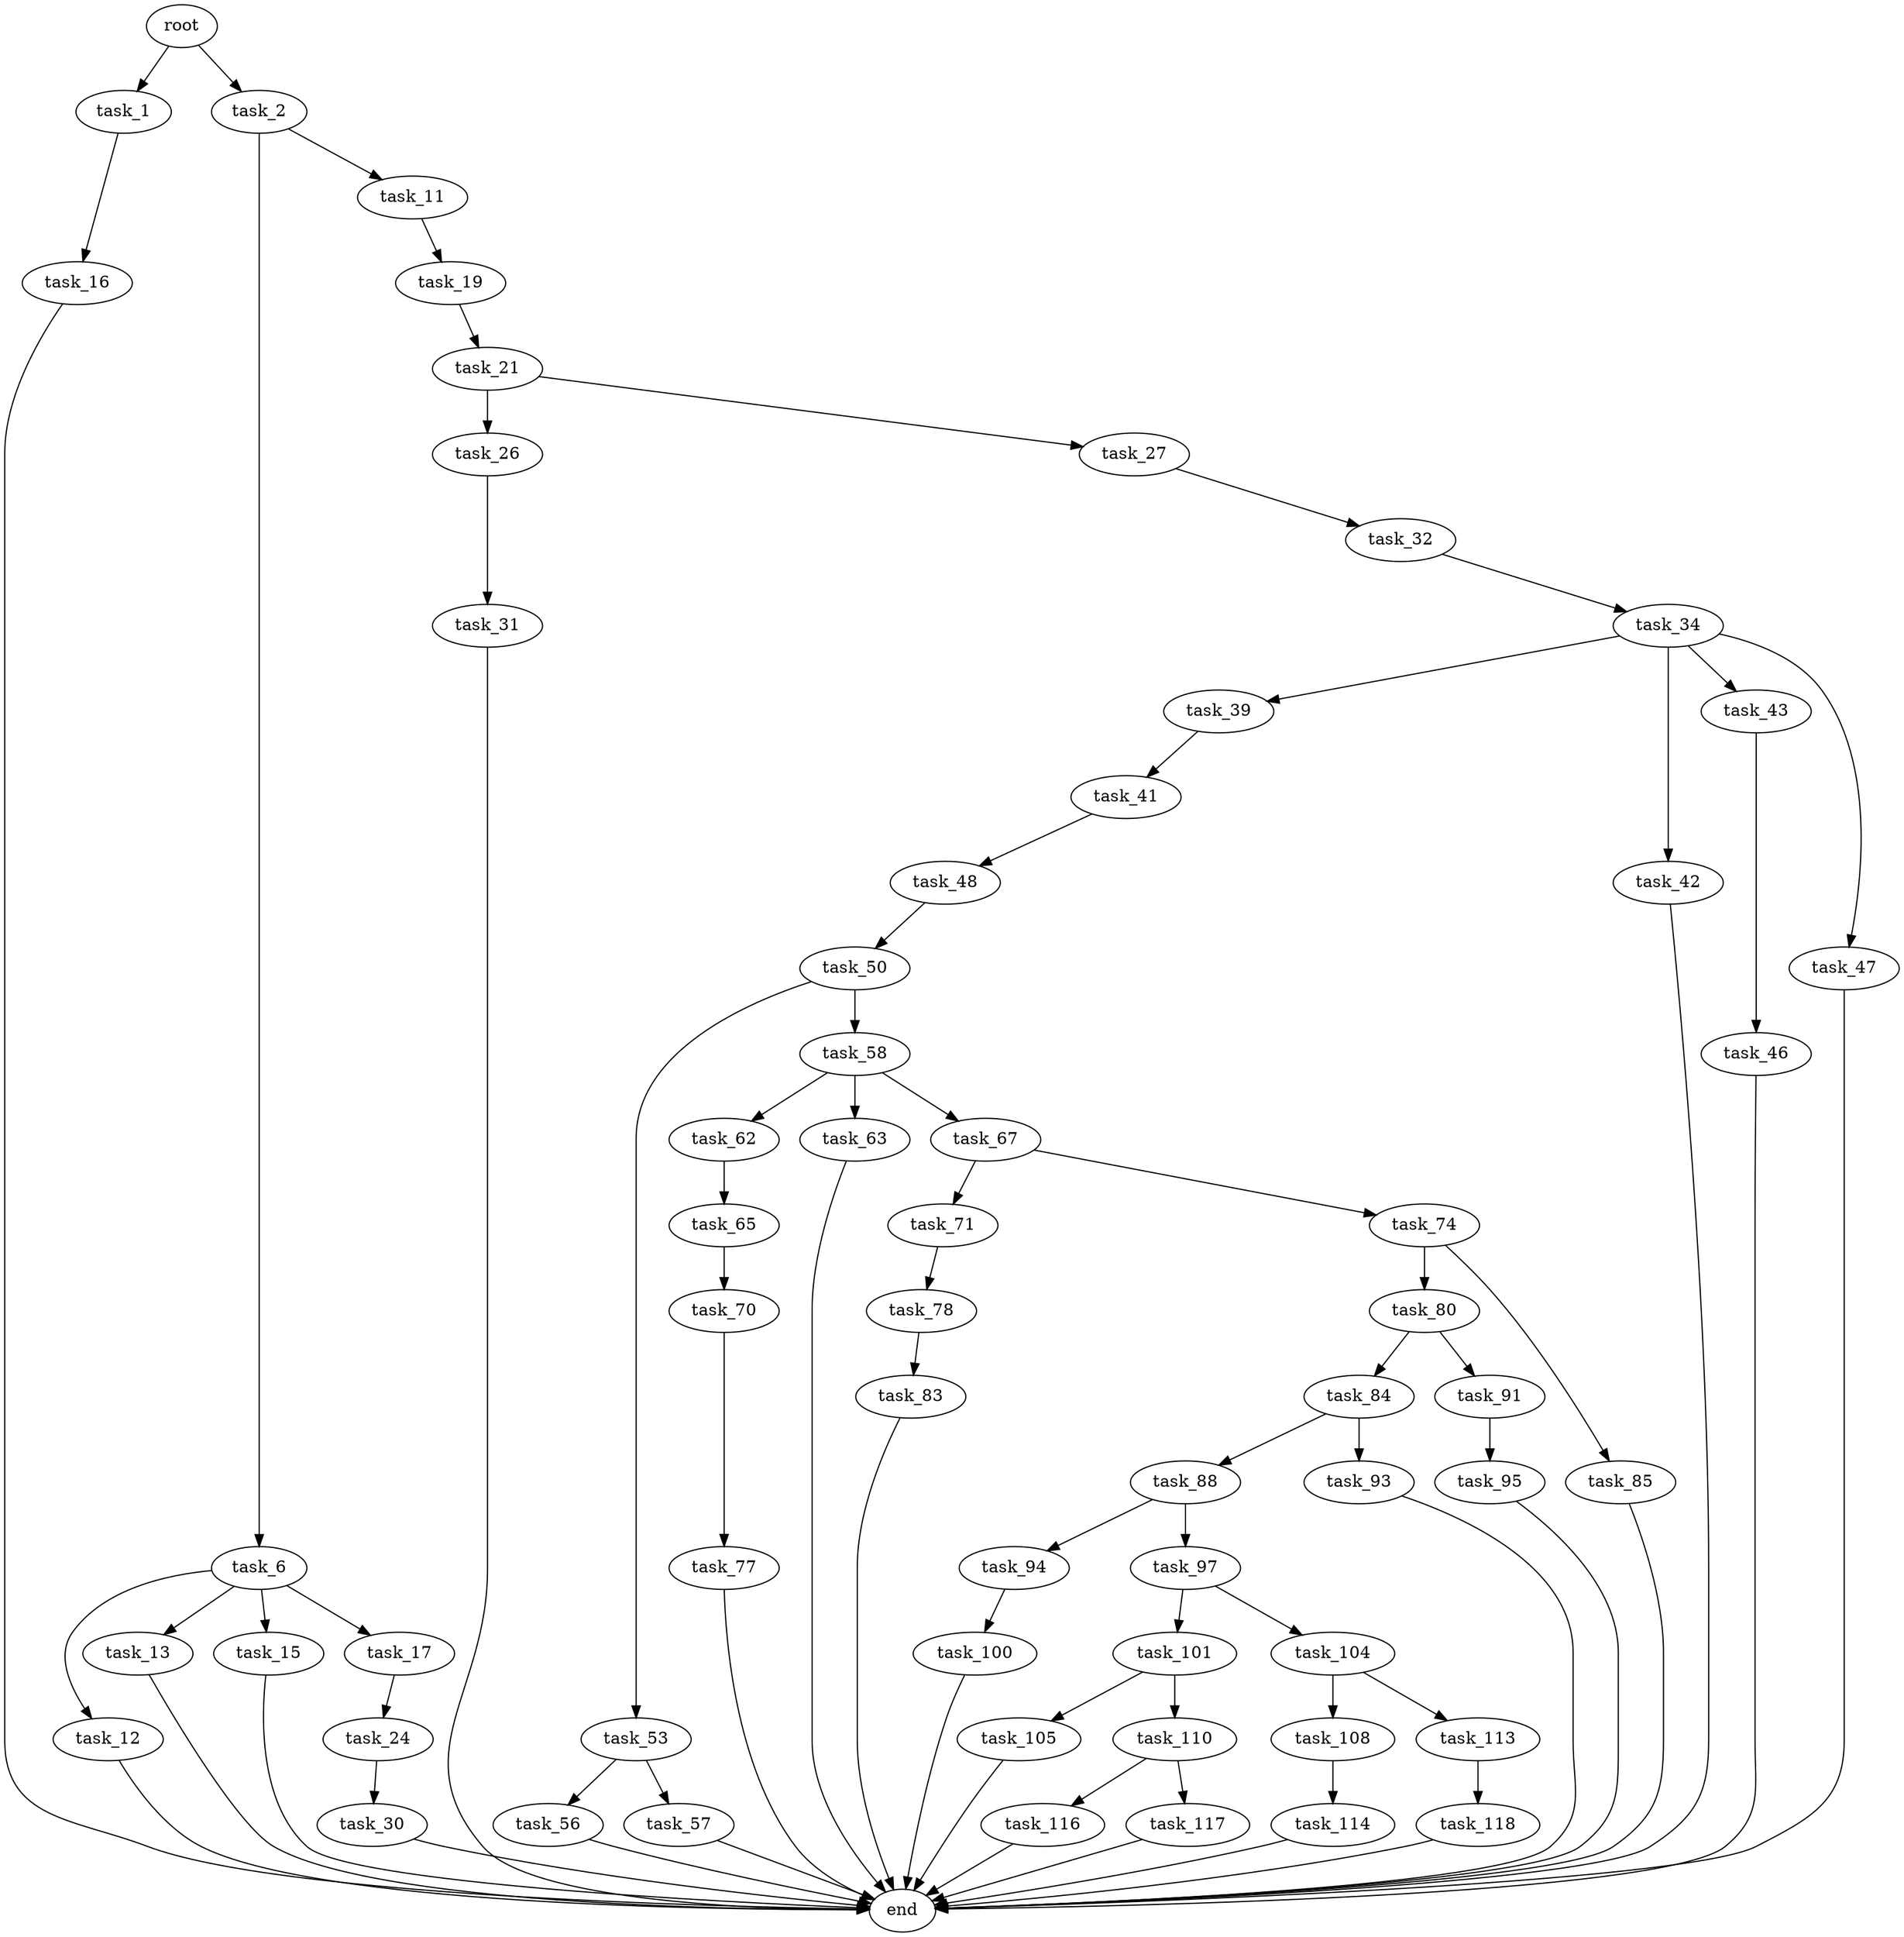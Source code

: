 digraph G {
  root [size="0.000000"];
  task_1 [size="368293445632.000000"];
  task_2 [size="4121840484.000000"];
  task_6 [size="31671689483.000000"];
  task_11 [size="8932403307.000000"];
  task_12 [size="36850884017.000000"];
  task_13 [size="46151964188.000000"];
  task_15 [size="364986521286.000000"];
  task_16 [size="368293445632.000000"];
  task_17 [size="7933693366.000000"];
  task_19 [size="2936899215.000000"];
  task_21 [size="8589934592.000000"];
  task_24 [size="1073741824000.000000"];
  task_26 [size="357430342419.000000"];
  task_27 [size="4986424338.000000"];
  task_30 [size="134217728000.000000"];
  task_31 [size="28991029248.000000"];
  task_32 [size="28991029248.000000"];
  task_34 [size="28991029248.000000"];
  task_39 [size="14027116398.000000"];
  task_41 [size="13712979181.000000"];
  task_42 [size="549755813888.000000"];
  task_43 [size="36351120753.000000"];
  task_46 [size="28991029248.000000"];
  task_47 [size="87048212018.000000"];
  task_48 [size="1298818891.000000"];
  task_50 [size="3650923549.000000"];
  task_53 [size="32781431051.000000"];
  task_56 [size="11494069204.000000"];
  task_57 [size="549755813888.000000"];
  task_58 [size="231928233984.000000"];
  task_62 [size="68719476736.000000"];
  task_63 [size="18842595609.000000"];
  task_65 [size="395288472.000000"];
  task_67 [size="48362483982.000000"];
  task_70 [size="917463640.000000"];
  task_71 [size="663216434315.000000"];
  task_74 [size="466312827313.000000"];
  task_77 [size="258235013078.000000"];
  task_78 [size="18918668366.000000"];
  task_80 [size="686758587027.000000"];
  task_83 [size="108701382999.000000"];
  task_84 [size="13953946893.000000"];
  task_85 [size="11803245430.000000"];
  task_88 [size="15885849640.000000"];
  task_91 [size="5146647088.000000"];
  task_93 [size="51233135765.000000"];
  task_94 [size="231928233984.000000"];
  task_95 [size="18118913749.000000"];
  task_97 [size="21146191586.000000"];
  task_100 [size="368293445632.000000"];
  task_101 [size="68719476736.000000"];
  task_104 [size="782757789696.000000"];
  task_105 [size="368293445632.000000"];
  task_108 [size="549755813888.000000"];
  task_110 [size="8532283923.000000"];
  task_113 [size="84777114611.000000"];
  task_114 [size="36564299062.000000"];
  task_116 [size="134217728000.000000"];
  task_117 [size="15651572445.000000"];
  task_118 [size="677504784766.000000"];
  end [size="0.000000"];

  root -> task_1 [size="1.000000"];
  root -> task_2 [size="1.000000"];
  task_1 -> task_16 [size="411041792.000000"];
  task_2 -> task_6 [size="134217728.000000"];
  task_2 -> task_11 [size="134217728.000000"];
  task_6 -> task_12 [size="536870912.000000"];
  task_6 -> task_13 [size="536870912.000000"];
  task_6 -> task_15 [size="536870912.000000"];
  task_6 -> task_17 [size="536870912.000000"];
  task_11 -> task_19 [size="301989888.000000"];
  task_12 -> end [size="1.000000"];
  task_13 -> end [size="1.000000"];
  task_15 -> end [size="1.000000"];
  task_16 -> end [size="1.000000"];
  task_17 -> task_24 [size="301989888.000000"];
  task_19 -> task_21 [size="301989888.000000"];
  task_21 -> task_26 [size="33554432.000000"];
  task_21 -> task_27 [size="33554432.000000"];
  task_24 -> task_30 [size="838860800.000000"];
  task_26 -> task_31 [size="838860800.000000"];
  task_27 -> task_32 [size="134217728.000000"];
  task_30 -> end [size="1.000000"];
  task_31 -> end [size="1.000000"];
  task_32 -> task_34 [size="75497472.000000"];
  task_34 -> task_39 [size="75497472.000000"];
  task_34 -> task_42 [size="75497472.000000"];
  task_34 -> task_43 [size="75497472.000000"];
  task_34 -> task_47 [size="75497472.000000"];
  task_39 -> task_41 [size="411041792.000000"];
  task_41 -> task_48 [size="679477248.000000"];
  task_42 -> end [size="1.000000"];
  task_43 -> task_46 [size="679477248.000000"];
  task_46 -> end [size="1.000000"];
  task_47 -> end [size="1.000000"];
  task_48 -> task_50 [size="75497472.000000"];
  task_50 -> task_53 [size="209715200.000000"];
  task_50 -> task_58 [size="209715200.000000"];
  task_53 -> task_56 [size="134217728.000000"];
  task_53 -> task_57 [size="134217728.000000"];
  task_56 -> end [size="1.000000"];
  task_57 -> end [size="1.000000"];
  task_58 -> task_62 [size="301989888.000000"];
  task_58 -> task_63 [size="301989888.000000"];
  task_58 -> task_67 [size="301989888.000000"];
  task_62 -> task_65 [size="134217728.000000"];
  task_63 -> end [size="1.000000"];
  task_65 -> task_70 [size="33554432.000000"];
  task_67 -> task_71 [size="838860800.000000"];
  task_67 -> task_74 [size="838860800.000000"];
  task_70 -> task_77 [size="75497472.000000"];
  task_71 -> task_78 [size="411041792.000000"];
  task_74 -> task_80 [size="411041792.000000"];
  task_74 -> task_85 [size="411041792.000000"];
  task_77 -> end [size="1.000000"];
  task_78 -> task_83 [size="536870912.000000"];
  task_80 -> task_84 [size="536870912.000000"];
  task_80 -> task_91 [size="536870912.000000"];
  task_83 -> end [size="1.000000"];
  task_84 -> task_88 [size="536870912.000000"];
  task_84 -> task_93 [size="536870912.000000"];
  task_85 -> end [size="1.000000"];
  task_88 -> task_94 [size="301989888.000000"];
  task_88 -> task_97 [size="301989888.000000"];
  task_91 -> task_95 [size="301989888.000000"];
  task_93 -> end [size="1.000000"];
  task_94 -> task_100 [size="301989888.000000"];
  task_95 -> end [size="1.000000"];
  task_97 -> task_101 [size="411041792.000000"];
  task_97 -> task_104 [size="411041792.000000"];
  task_100 -> end [size="1.000000"];
  task_101 -> task_105 [size="134217728.000000"];
  task_101 -> task_110 [size="134217728.000000"];
  task_104 -> task_108 [size="679477248.000000"];
  task_104 -> task_113 [size="679477248.000000"];
  task_105 -> end [size="1.000000"];
  task_108 -> task_114 [size="536870912.000000"];
  task_110 -> task_116 [size="134217728.000000"];
  task_110 -> task_117 [size="134217728.000000"];
  task_113 -> task_118 [size="209715200.000000"];
  task_114 -> end [size="1.000000"];
  task_116 -> end [size="1.000000"];
  task_117 -> end [size="1.000000"];
  task_118 -> end [size="1.000000"];
}
